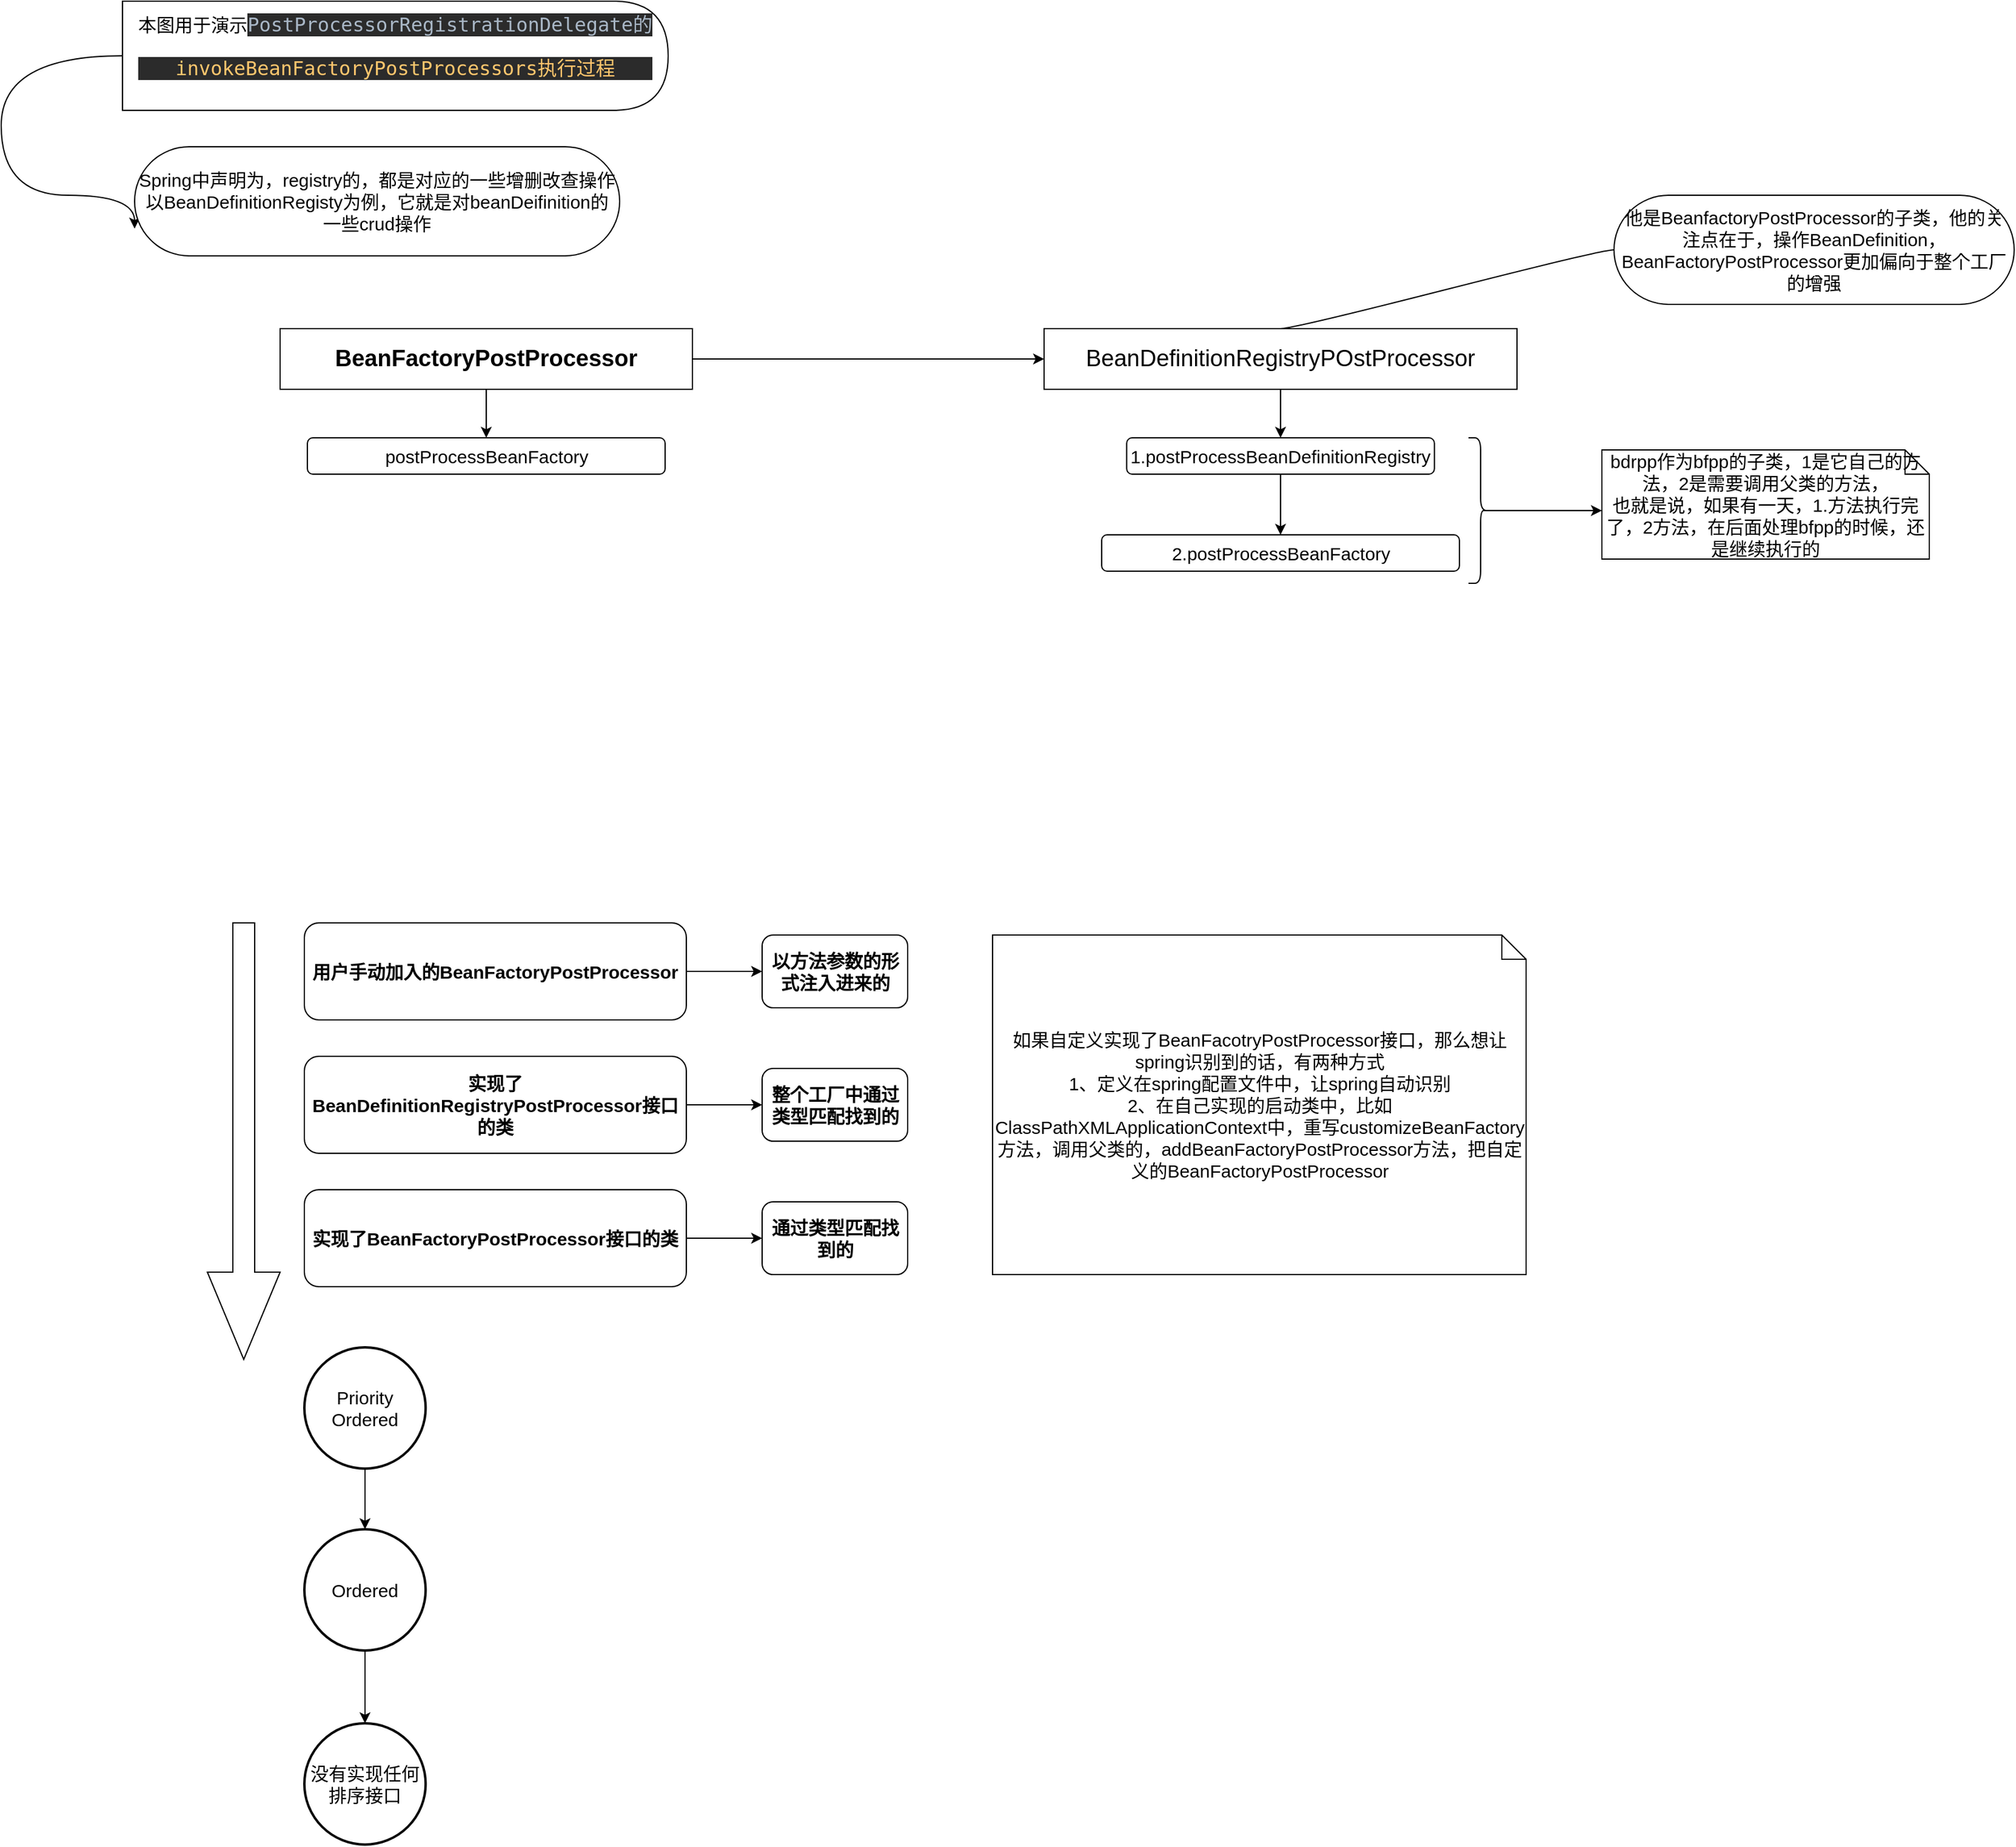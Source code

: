 <mxfile>
    <diagram id="AKpcfMyupfmr6bvoD8BU" name="Page-1">
        <mxGraphModel dx="1054" dy="617" grid="1" gridSize="10" guides="1" tooltips="1" connect="1" arrows="1" fold="1" page="1" pageScale="1" pageWidth="10000000" pageHeight="10000000" math="0" shadow="0">
            <root>
                <mxCell id="0"/>
                <mxCell id="1" parent="0"/>
                <mxCell id="8" style="edgeStyle=none;html=1;exitX=1;exitY=0.5;exitDx=0;exitDy=0;entryX=0;entryY=0.5;entryDx=0;entryDy=0;" edge="1" parent="1" source="2" target="3">
                    <mxGeometry relative="1" as="geometry">
                        <Array as="points"/>
                    </mxGeometry>
                </mxCell>
                <mxCell id="21" style="edgeStyle=none;html=1;exitX=0.5;exitY=1;exitDx=0;exitDy=0;fontSize=15;" edge="1" parent="1" source="2" target="22">
                    <mxGeometry relative="1" as="geometry">
                        <mxPoint x="580" y="400" as="targetPoint"/>
                    </mxGeometry>
                </mxCell>
                <mxCell id="2" value="&lt;b&gt;&lt;font style=&quot;font-size: 19px&quot;&gt;BeanFactoryPostProcessor&lt;/font&gt;&lt;/b&gt;" style="rounded=0;whiteSpace=wrap;html=1;" vertex="1" parent="1">
                    <mxGeometry x="410" y="310" width="340" height="50" as="geometry"/>
                </mxCell>
                <mxCell id="19" style="edgeStyle=none;html=1;exitX=0.5;exitY=1;exitDx=0;exitDy=0;fontSize=15;" edge="1" parent="1" source="3" target="20">
                    <mxGeometry relative="1" as="geometry">
                        <mxPoint x="1235" y="420" as="targetPoint"/>
                    </mxGeometry>
                </mxCell>
                <mxCell id="3" value="&lt;font style=&quot;font-size: 19px&quot;&gt;BeanDefinitionRegistryPOstProcessor&lt;/font&gt;" style="rounded=0;whiteSpace=wrap;html=1;" vertex="1" parent="1">
                    <mxGeometry x="1040" y="310" width="390" height="50" as="geometry"/>
                </mxCell>
                <mxCell id="4" value="" style="shape=singleArrow;direction=south;whiteSpace=wrap;html=1;" vertex="1" parent="1">
                    <mxGeometry x="350" y="800" width="60" height="360" as="geometry"/>
                </mxCell>
                <mxCell id="11" style="edgeStyle=none;html=1;exitX=1;exitY=0.5;exitDx=0;exitDy=0;" edge="1" parent="1" source="5" target="6">
                    <mxGeometry relative="1" as="geometry"/>
                </mxCell>
                <mxCell id="5" value="用户手动加入的BeanFactoryPostProcessor" style="rounded=1;whiteSpace=wrap;html=1;fontSize=15;fontStyle=1" vertex="1" parent="1">
                    <mxGeometry x="430" y="800" width="315" height="80" as="geometry"/>
                </mxCell>
                <mxCell id="6" value="以方法参数的形式注入进来的" style="rounded=1;whiteSpace=wrap;html=1;fontSize=15;fontStyle=1" vertex="1" parent="1">
                    <mxGeometry x="807.5" y="810" width="120" height="60" as="geometry"/>
                </mxCell>
                <mxCell id="7" value="整个工厂中通过类型匹配找到的" style="rounded=1;whiteSpace=wrap;html=1;fontSize=15;fontStyle=1" vertex="1" parent="1">
                    <mxGeometry x="807.5" y="920" width="120" height="60" as="geometry"/>
                </mxCell>
                <mxCell id="10" style="edgeStyle=none;html=1;exitX=1;exitY=0.5;exitDx=0;exitDy=0;" edge="1" parent="1" source="9" target="7">
                    <mxGeometry relative="1" as="geometry"/>
                </mxCell>
                <mxCell id="9" value="实现了BeanDefinitionRegistryPostProcessor接口的类" style="rounded=1;whiteSpace=wrap;html=1;fontSize=15;fontStyle=1" vertex="1" parent="1">
                    <mxGeometry x="430" y="910" width="315" height="80" as="geometry"/>
                </mxCell>
                <mxCell id="12" value="通过类型匹配找到的" style="rounded=1;whiteSpace=wrap;html=1;fontSize=15;fontStyle=1" vertex="1" parent="1">
                    <mxGeometry x="807.5" y="1030" width="120" height="60" as="geometry"/>
                </mxCell>
                <mxCell id="13" style="edgeStyle=none;html=1;exitX=1;exitY=0.5;exitDx=0;exitDy=0;" edge="1" parent="1" source="14" target="12">
                    <mxGeometry relative="1" as="geometry"/>
                </mxCell>
                <mxCell id="14" value="实现了BeanFactoryPostProcessor接口的类" style="rounded=1;whiteSpace=wrap;html=1;fontSize=15;fontStyle=1" vertex="1" parent="1">
                    <mxGeometry x="430" y="1020" width="315" height="80" as="geometry"/>
                </mxCell>
                <mxCell id="15" value="如果自定义实现了BeanFacotryPostProcessor接口，那么想让spring识别到的话，有两种方式&lt;br&gt;1、定义在spring配置文件中，让spring自动识别&lt;br&gt;2、在自己实现的启动类中，比如ClassPathXMLApplicationContext中，重写customizeBeanFactory方法，调用父类的，addBeanFactoryPostProcessor方法，把自定义的BeanFactoryPostProcessor" style="shape=note;size=20;whiteSpace=wrap;html=1;fontSize=15;" vertex="1" parent="1">
                    <mxGeometry x="997.5" y="810" width="440" height="280" as="geometry"/>
                </mxCell>
                <mxCell id="17" value="他是BeanfactoryPostProcessor的子类，他的关注点在于，操作BeanDefinition，BeanFactoryPostProcessor更加偏向于整个工厂的增强" style="whiteSpace=wrap;html=1;rounded=1;arcSize=50;align=center;verticalAlign=middle;strokeWidth=1;autosize=1;spacing=4;treeFolding=1;treeMoving=1;newEdgeStyle={&quot;edgeStyle&quot;:&quot;entityRelationEdgeStyle&quot;,&quot;startArrow&quot;:&quot;none&quot;,&quot;endArrow&quot;:&quot;none&quot;,&quot;segment&quot;:10,&quot;curved&quot;:1};fontSize=15;" vertex="1" parent="1">
                    <mxGeometry x="1510" y="200" width="330" height="90" as="geometry"/>
                </mxCell>
                <mxCell id="18" value="" style="edgeStyle=entityRelationEdgeStyle;startArrow=none;endArrow=none;segment=10;curved=1;fontSize=15;exitX=0.5;exitY=0;exitDx=0;exitDy=0;" edge="1" target="17" parent="1" source="3">
                    <mxGeometry relative="1" as="geometry">
                        <mxPoint x="1430" y="300" as="sourcePoint"/>
                    </mxGeometry>
                </mxCell>
                <mxCell id="24" style="edgeStyle=none;html=1;exitX=0.5;exitY=1;exitDx=0;exitDy=0;entryX=0.5;entryY=0;entryDx=0;entryDy=0;fontSize=15;" edge="1" parent="1" source="20" target="23">
                    <mxGeometry relative="1" as="geometry"/>
                </mxCell>
                <mxCell id="20" value="1.postProcessBeanDefinitionRegistry" style="rounded=1;whiteSpace=wrap;html=1;fontSize=15;" vertex="1" parent="1">
                    <mxGeometry x="1108.13" y="400" width="253.75" height="30" as="geometry"/>
                </mxCell>
                <mxCell id="22" value="postProcessBeanFactory" style="rounded=1;whiteSpace=wrap;html=1;fontSize=15;" vertex="1" parent="1">
                    <mxGeometry x="432.5" y="400" width="295" height="30" as="geometry"/>
                </mxCell>
                <mxCell id="23" value="2.postProcessBeanFactory" style="rounded=1;whiteSpace=wrap;html=1;fontSize=15;" vertex="1" parent="1">
                    <mxGeometry x="1087.5" y="480" width="295" height="30" as="geometry"/>
                </mxCell>
                <mxCell id="26" style="edgeStyle=none;html=1;exitX=0.1;exitY=0.5;exitDx=0;exitDy=0;exitPerimeter=0;fontSize=15;" edge="1" parent="1" source="25">
                    <mxGeometry relative="1" as="geometry">
                        <mxPoint x="1500" y="460" as="targetPoint"/>
                    </mxGeometry>
                </mxCell>
                <mxCell id="25" value="" style="shape=curlyBracket;whiteSpace=wrap;html=1;rounded=1;flipH=1;fontSize=15;" vertex="1" parent="1">
                    <mxGeometry x="1390" y="400" width="20" height="120" as="geometry"/>
                </mxCell>
                <mxCell id="27" value="bdrpp作为bfpp的子类，1是它自己的方法，2是需要调用父类的方法，&lt;br&gt;也就是说，如果有一天，1.方法执行完了，2方法，在后面处理bfpp的时候，还是继续执行的" style="shape=note;size=20;whiteSpace=wrap;html=1;fontSize=15;" vertex="1" parent="1">
                    <mxGeometry x="1500" y="410" width="270" height="90" as="geometry"/>
                </mxCell>
                <mxCell id="38" style="edgeStyle=orthogonalEdgeStyle;html=1;exitX=0;exitY=0.5;exitDx=0;exitDy=0;entryX=0;entryY=0.75;entryDx=0;entryDy=0;fontSize=15;curved=1;" edge="1" parent="1" source="28" target="36">
                    <mxGeometry relative="1" as="geometry">
                        <Array as="points">
                            <mxPoint x="180" y="85"/>
                            <mxPoint x="180" y="200"/>
                        </Array>
                    </mxGeometry>
                </mxCell>
                <mxCell id="28" value="本图用于演示&lt;span style=&quot;background-color: rgb(43 , 43 , 43) ; color: rgb(169 , 183 , 198) ; font-family: &amp;#34;jetbrains mono extrabold&amp;#34; , monospace ; font-size: 12pt&quot;&gt;PostProcessorRegistrationDelegate的&lt;br&gt;&lt;/span&gt;&lt;pre style=&quot;background-color: #2b2b2b ; color: #a9b7c6 ; font-family: &amp;#34;jetbrains mono extrabold&amp;#34; , monospace ; font-size: 12.0pt&quot;&gt;&lt;span style=&quot;color: #ffc66d&quot;&gt;invokeBeanFactoryPostProcessors执行过程&lt;/span&gt;&lt;/pre&gt;" style="shape=delay;whiteSpace=wrap;html=1;fontSize=15;" vertex="1" parent="1">
                    <mxGeometry x="280" y="40" width="450" height="90" as="geometry"/>
                </mxCell>
                <mxCell id="30" style="edgeStyle=none;html=1;exitX=0.5;exitY=1;exitDx=0;exitDy=0;exitPerimeter=0;fontSize=15;" edge="1" parent="1" source="29">
                    <mxGeometry relative="1" as="geometry">
                        <mxPoint x="480" y="1300" as="targetPoint"/>
                    </mxGeometry>
                </mxCell>
                <mxCell id="29" value="Priority&lt;br&gt;Ordered" style="strokeWidth=2;html=1;shape=mxgraph.flowchart.start_2;whiteSpace=wrap;fontSize=15;" vertex="1" parent="1">
                    <mxGeometry x="430" y="1150" width="100" height="100" as="geometry"/>
                </mxCell>
                <mxCell id="35" value="" style="edgeStyle=none;html=1;fontSize=15;" edge="1" parent="1" source="32" target="34">
                    <mxGeometry relative="1" as="geometry"/>
                </mxCell>
                <mxCell id="32" value="&lt;span&gt;Ordered&lt;/span&gt;" style="strokeWidth=2;html=1;shape=mxgraph.flowchart.start_2;whiteSpace=wrap;fontSize=15;" vertex="1" parent="1">
                    <mxGeometry x="430" y="1300" width="100" height="100" as="geometry"/>
                </mxCell>
                <mxCell id="34" value="没有实现任何排序接口" style="strokeWidth=2;html=1;shape=mxgraph.flowchart.start_2;whiteSpace=wrap;fontSize=15;" vertex="1" parent="1">
                    <mxGeometry x="430" y="1460" width="100" height="100" as="geometry"/>
                </mxCell>
                <mxCell id="36" value="Spring中声明为，registry的，都是对应的一些增删改查操作&lt;br&gt;以BeanDefinitionRegisty为例，它就是对beanDeifinition的一些crud操作" style="whiteSpace=wrap;html=1;rounded=1;arcSize=50;align=center;verticalAlign=middle;strokeWidth=1;autosize=1;spacing=4;treeFolding=1;treeMoving=1;newEdgeStyle={&quot;edgeStyle&quot;:&quot;entityRelationEdgeStyle&quot;,&quot;startArrow&quot;:&quot;none&quot;,&quot;endArrow&quot;:&quot;none&quot;,&quot;segment&quot;:10,&quot;curved&quot;:1};fontSize=15;" vertex="1" parent="1">
                    <mxGeometry x="290" y="160" width="400" height="90" as="geometry"/>
                </mxCell>
            </root>
        </mxGraphModel>
    </diagram>
</mxfile>